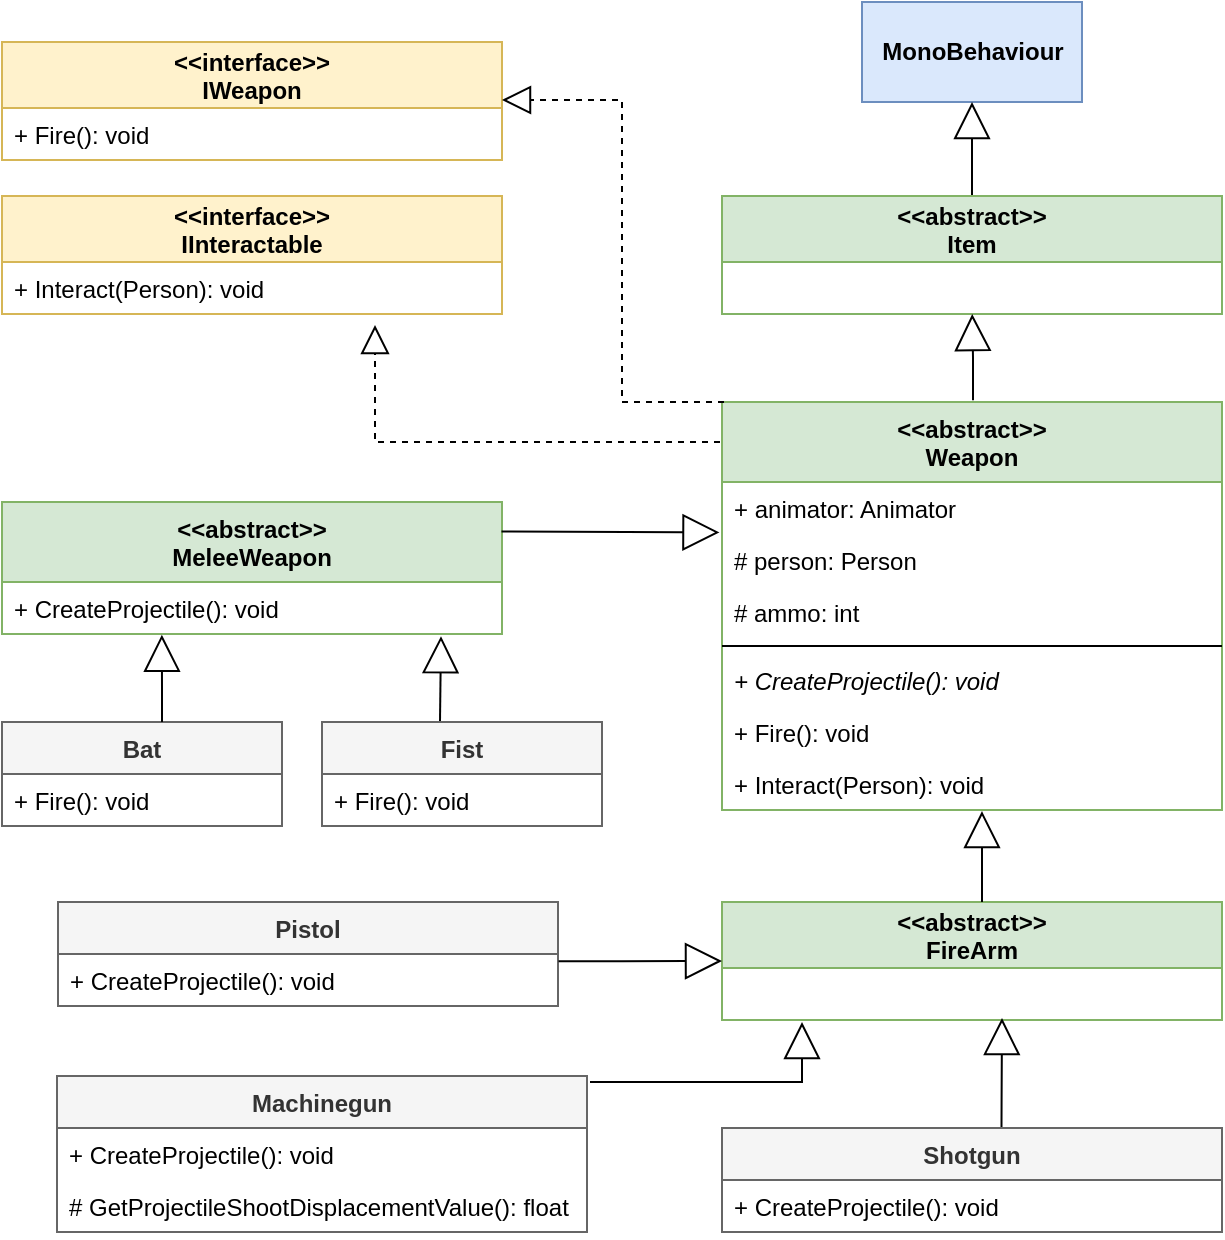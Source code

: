 <mxfile version="12.1.9" type="device" pages="1"><diagram id="Y02gVq3HCXc-xHyGvR39" name="Page-1"><mxGraphModel dx="1145" dy="599" grid="1" gridSize="10" guides="1" tooltips="1" connect="1" arrows="1" fold="1" page="1" pageScale="1" pageWidth="827" pageHeight="1169" math="0" shadow="0"><root><mxCell id="0"/><mxCell id="1" parent="0"/><mxCell id="ZtWe-eew5LWqSuwIS50d-1" value="&lt;&lt;abstract&gt;&gt;&#10;Weapon" style="swimlane;fontStyle=1;align=center;verticalAlign=top;childLayout=stackLayout;horizontal=1;startSize=40;horizontalStack=0;resizeParent=1;resizeParentMax=0;resizeLast=0;collapsible=1;marginBottom=0;fillColor=#d5e8d4;strokeColor=#82b366;" parent="1" vertex="1"><mxGeometry x="400" y="230" width="250" height="204" as="geometry"/></mxCell><mxCell id="ZtWe-eew5LWqSuwIS50d-2" value="+ animator: Animator" style="text;strokeColor=none;fillColor=none;align=left;verticalAlign=top;spacingLeft=4;spacingRight=4;overflow=hidden;rotatable=0;points=[[0,0.5],[1,0.5]];portConstraint=eastwest;" parent="ZtWe-eew5LWqSuwIS50d-1" vertex="1"><mxGeometry y="40" width="250" height="26" as="geometry"/></mxCell><mxCell id="47wO8mccoTgOOTQfUePK-53" value="# person: Person" style="text;strokeColor=none;fillColor=none;align=left;verticalAlign=top;spacingLeft=4;spacingRight=4;overflow=hidden;rotatable=0;points=[[0,0.5],[1,0.5]];portConstraint=eastwest;" vertex="1" parent="ZtWe-eew5LWqSuwIS50d-1"><mxGeometry y="66" width="250" height="26" as="geometry"/></mxCell><mxCell id="G5cu1UcyowY_6Mj8Yl6o-35" value="# ammo: int" style="text;strokeColor=none;fillColor=none;align=left;verticalAlign=top;spacingLeft=4;spacingRight=4;overflow=hidden;rotatable=0;points=[[0,0.5],[1,0.5]];portConstraint=eastwest;" parent="ZtWe-eew5LWqSuwIS50d-1" vertex="1"><mxGeometry y="92" width="250" height="26" as="geometry"/></mxCell><mxCell id="ZtWe-eew5LWqSuwIS50d-3" value="" style="line;strokeWidth=1;fillColor=none;align=left;verticalAlign=middle;spacingTop=-1;spacingLeft=3;spacingRight=3;rotatable=0;labelPosition=right;points=[];portConstraint=eastwest;" parent="ZtWe-eew5LWqSuwIS50d-1" vertex="1"><mxGeometry y="118" width="250" height="8" as="geometry"/></mxCell><mxCell id="G5cu1UcyowY_6Mj8Yl6o-3" value="+ CreateProjectile(): void" style="text;strokeColor=none;fillColor=none;align=left;verticalAlign=top;spacingLeft=4;spacingRight=4;overflow=hidden;rotatable=0;points=[[0,0.5],[1,0.5]];portConstraint=eastwest;fontStyle=2" parent="ZtWe-eew5LWqSuwIS50d-1" vertex="1"><mxGeometry y="126" width="250" height="26" as="geometry"/></mxCell><mxCell id="G5cu1UcyowY_6Mj8Yl6o-4" value="+ Fire(): void" style="text;strokeColor=none;fillColor=none;align=left;verticalAlign=top;spacingLeft=4;spacingRight=4;overflow=hidden;rotatable=0;points=[[0,0.5],[1,0.5]];portConstraint=eastwest;" parent="ZtWe-eew5LWqSuwIS50d-1" vertex="1"><mxGeometry y="152" width="250" height="26" as="geometry"/></mxCell><mxCell id="G5cu1UcyowY_6Mj8Yl6o-5" value="+ Interact(Person): void" style="text;strokeColor=none;fillColor=none;align=left;verticalAlign=top;spacingLeft=4;spacingRight=4;overflow=hidden;rotatable=0;points=[[0,0.5],[1,0.5]];portConstraint=eastwest;fontStyle=0" parent="ZtWe-eew5LWqSuwIS50d-1" vertex="1"><mxGeometry y="178" width="250" height="26" as="geometry"/></mxCell><mxCell id="ZtWe-eew5LWqSuwIS50d-5" value="&lt;div&gt;&lt;b&gt;MonoBehaviour&lt;/b&gt;&lt;/div&gt;" style="html=1;fillColor=#dae8fc;strokeColor=#6c8ebf;" parent="1" vertex="1"><mxGeometry x="470" y="30" width="110" height="50" as="geometry"/></mxCell><mxCell id="ZtWe-eew5LWqSuwIS50d-10" value="&lt;&lt;interface&gt;&gt;&#10;IWeapon" style="swimlane;fontStyle=1;childLayout=stackLayout;horizontal=1;startSize=33;fillColor=#fff2cc;horizontalStack=0;resizeParent=1;resizeParentMax=0;resizeLast=0;collapsible=1;marginBottom=0;strokeColor=#d6b656;" parent="1" vertex="1"><mxGeometry x="40" y="50" width="250" height="59" as="geometry"/></mxCell><mxCell id="47wO8mccoTgOOTQfUePK-2" value="+ Fire(): void" style="text;strokeColor=none;fillColor=none;align=left;verticalAlign=top;spacingLeft=4;spacingRight=4;overflow=hidden;rotatable=0;points=[[0,0.5],[1,0.5]];portConstraint=eastwest;" vertex="1" parent="ZtWe-eew5LWqSuwIS50d-10"><mxGeometry y="33" width="250" height="26" as="geometry"/></mxCell><mxCell id="ZtWe-eew5LWqSuwIS50d-14" value="" style="endArrow=block;dashed=1;endFill=0;endSize=12;html=1;edgeStyle=orthogonalEdgeStyle;rounded=0;" parent="1" target="ZtWe-eew5LWqSuwIS50d-10" edge="1"><mxGeometry width="160" relative="1" as="geometry"><mxPoint x="401" y="230" as="sourcePoint"/><mxPoint x="760" y="310" as="targetPoint"/><Array as="points"><mxPoint x="401" y="230"/><mxPoint x="350" y="230"/><mxPoint x="350" y="79"/></Array></mxGeometry></mxCell><mxCell id="ZtWe-eew5LWqSuwIS50d-15" value="" style="endArrow=block;endSize=16;endFill=0;html=1;edgeStyle=orthogonalEdgeStyle;strokeColor=#000000;rounded=0;exitX=0.5;exitY=0;exitDx=0;exitDy=0;" parent="1" source="47wO8mccoTgOOTQfUePK-49" target="ZtWe-eew5LWqSuwIS50d-5" edge="1"><mxGeometry width="160" relative="1" as="geometry"><mxPoint x="525" y="189" as="sourcePoint"/><mxPoint x="310" y="170" as="targetPoint"/><Array as="points"/></mxGeometry></mxCell><mxCell id="47wO8mccoTgOOTQfUePK-1" value="&lt;span style=&quot;font-family: &amp;#34;helvetica&amp;#34; , &amp;#34;arial&amp;#34; , sans-serif ; font-size: 0px&quot;&gt;%3CmxGraphModel%3E%3Croot%3E%3CmxCell%20id%3D%220%22%2F%3E%3CmxCell%20id%3D%221%22%20parent%3D%220%22%2F%3E%3CmxCell%20id%3D%222%22%20value%3D%22%2B%20Damage(int%2C%20GameObject)%3A%20void%22%20style%3D%22text%3BstrokeColor%3Dnone%3BfillColor%3Dnone%3Balign%3Dleft%3BverticalAlign%3Dtop%3BspacingLeft%3D4%3BspacingRight%3D4%3Boverflow%3Dhidden%3Brotatable%3D0%3Bpoints%3D%5B%5B0%2C0.5%5D%2C%5B1%2C0.5%5D%5D%3BportConstraint%3Deastwest%3B%22%20vertex%3D%221%22%20parent%3D%221%22%3E%3CmxGeometry%20x%3D%22920%22%20y%3D%2280%22%20width%3D%22200%22%20height%3D%2230%22%20as%3D%22geometry%22%2F%3E%3C%2FmxCell%3E%3C%2Froot%3E%3C%2FmxGraphModel%3E&lt;/span&gt;" style="text;html=1;resizable=0;points=[];autosize=1;align=left;verticalAlign=top;spacingTop=-4;" vertex="1" parent="1"><mxGeometry x="183" y="89" width="20" height="20" as="geometry"/></mxCell><mxCell id="47wO8mccoTgOOTQfUePK-32" value="Bat" style="swimlane;fontStyle=1;align=center;verticalAlign=top;childLayout=stackLayout;horizontal=1;startSize=26;horizontalStack=0;resizeParent=1;resizeParentMax=0;resizeLast=0;collapsible=1;marginBottom=0;fillColor=#f5f5f5;strokeColor=#666666;fontColor=#333333;" vertex="1" parent="1"><mxGeometry x="40" y="390" width="140" height="52" as="geometry"/></mxCell><mxCell id="47wO8mccoTgOOTQfUePK-36" value="+ Fire(): void" style="text;strokeColor=none;fillColor=none;align=left;verticalAlign=top;spacingLeft=4;spacingRight=4;overflow=hidden;rotatable=0;points=[[0,0.5],[1,0.5]];portConstraint=eastwest;" vertex="1" parent="47wO8mccoTgOOTQfUePK-32"><mxGeometry y="26" width="140" height="26" as="geometry"/></mxCell><mxCell id="47wO8mccoTgOOTQfUePK-49" value="&lt;&lt;abstract&gt;&gt;&#10;Item" style="swimlane;fontStyle=1;childLayout=stackLayout;horizontal=1;startSize=33;fillColor=#d5e8d4;horizontalStack=0;resizeParent=1;resizeParentMax=0;resizeLast=0;collapsible=1;marginBottom=0;strokeColor=#82b366;" vertex="1" parent="1"><mxGeometry x="400" y="127" width="250" height="59" as="geometry"/></mxCell><mxCell id="47wO8mccoTgOOTQfUePK-51" value="&lt;&lt;interface&gt;&gt;&#10;IInteractable" style="swimlane;fontStyle=1;childLayout=stackLayout;horizontal=1;startSize=33;fillColor=#fff2cc;horizontalStack=0;resizeParent=1;resizeParentMax=0;resizeLast=0;collapsible=1;marginBottom=0;strokeColor=#d6b656;" vertex="1" parent="1"><mxGeometry x="40" y="127" width="250" height="59" as="geometry"/></mxCell><mxCell id="47wO8mccoTgOOTQfUePK-56" value="+ Interact(Person): void" style="text;strokeColor=none;fillColor=none;align=left;verticalAlign=top;spacingLeft=4;spacingRight=4;overflow=hidden;rotatable=0;points=[[0,0.5],[1,0.5]];portConstraint=eastwest;" vertex="1" parent="47wO8mccoTgOOTQfUePK-51"><mxGeometry y="33" width="250" height="26" as="geometry"/></mxCell><mxCell id="47wO8mccoTgOOTQfUePK-54" value="" style="endArrow=block;endSize=16;endFill=0;html=1;edgeStyle=orthogonalEdgeStyle;strokeColor=#000000;rounded=0;exitX=0.502;exitY=-0.004;exitDx=0;exitDy=0;exitPerimeter=0;" edge="1" parent="1" source="ZtWe-eew5LWqSuwIS50d-1"><mxGeometry width="160" relative="1" as="geometry"><mxPoint x="525.103" y="243.793" as="sourcePoint"/><mxPoint x="525.103" y="186" as="targetPoint"/><Array as="points"><mxPoint x="525" y="208"/></Array></mxGeometry></mxCell><mxCell id="47wO8mccoTgOOTQfUePK-58" value="" style="endArrow=block;dashed=1;endFill=0;endSize=12;html=1;edgeStyle=orthogonalEdgeStyle;rounded=0;entryX=0.746;entryY=1.212;entryDx=0;entryDy=0;entryPerimeter=0;" edge="1" parent="1" target="47wO8mccoTgOOTQfUePK-56"><mxGeometry width="160" relative="1" as="geometry"><mxPoint x="399" y="250" as="sourcePoint"/><mxPoint x="310" y="320" as="targetPoint"/><Array as="points"><mxPoint x="399" y="250"/><mxPoint x="226" y="250"/></Array></mxGeometry></mxCell><mxCell id="47wO8mccoTgOOTQfUePK-59" value="&lt;&lt;abstract&gt;&gt;&#10;MeleeWeapon" style="swimlane;fontStyle=1;align=center;verticalAlign=top;childLayout=stackLayout;horizontal=1;startSize=40;horizontalStack=0;resizeParent=1;resizeParentMax=0;resizeLast=0;collapsible=1;marginBottom=0;fillColor=#d5e8d4;strokeColor=#82b366;" vertex="1" parent="1"><mxGeometry x="40" y="280" width="250" height="66" as="geometry"/></mxCell><mxCell id="47wO8mccoTgOOTQfUePK-66" value="+ CreateProjectile(): void" style="text;strokeColor=none;fillColor=none;align=left;verticalAlign=top;spacingLeft=4;spacingRight=4;overflow=hidden;rotatable=0;points=[[0,0.5],[1,0.5]];portConstraint=eastwest;" vertex="1" parent="47wO8mccoTgOOTQfUePK-59"><mxGeometry y="40" width="250" height="26" as="geometry"/></mxCell><mxCell id="47wO8mccoTgOOTQfUePK-69" value="&lt;&lt;abstract&gt;&gt;&#10;FireArm" style="swimlane;fontStyle=1;childLayout=stackLayout;horizontal=1;startSize=33;fillColor=#d5e8d4;horizontalStack=0;resizeParent=1;resizeParentMax=0;resizeLast=0;collapsible=1;marginBottom=0;strokeColor=#82b366;" vertex="1" parent="1"><mxGeometry x="400" y="480" width="250" height="59" as="geometry"/></mxCell><mxCell id="47wO8mccoTgOOTQfUePK-86" value="" style="endArrow=block;endSize=16;endFill=0;html=1;edgeStyle=orthogonalEdgeStyle;strokeColor=#000000;rounded=0;exitX=0.559;exitY=-0.003;exitDx=0;exitDy=0;exitPerimeter=0;" edge="1" parent="47wO8mccoTgOOTQfUePK-69" source="47wO8mccoTgOOTQfUePK-78"><mxGeometry width="160" relative="1" as="geometry"><mxPoint x="150" y="133.667" as="sourcePoint"/><mxPoint x="140" y="58" as="targetPoint"/><Array as="points"><mxPoint x="140" y="98"/><mxPoint x="140" y="98"/></Array></mxGeometry></mxCell><mxCell id="47wO8mccoTgOOTQfUePK-70" value="" style="endArrow=block;endSize=16;endFill=0;html=1;edgeStyle=orthogonalEdgeStyle;strokeColor=#000000;rounded=0;entryX=-0.005;entryY=0.97;entryDx=0;entryDy=0;entryPerimeter=0;exitX=0.999;exitY=0.224;exitDx=0;exitDy=0;exitPerimeter=0;" edge="1" parent="1" source="47wO8mccoTgOOTQfUePK-59" target="ZtWe-eew5LWqSuwIS50d-2"><mxGeometry width="160" relative="1" as="geometry"><mxPoint x="294" y="295" as="sourcePoint"/><mxPoint x="349.786" y="331.643" as="targetPoint"/><Array as="points"><mxPoint x="294" y="295"/></Array></mxGeometry></mxCell><mxCell id="47wO8mccoTgOOTQfUePK-71" value="" style="endArrow=block;endSize=16;endFill=0;html=1;edgeStyle=orthogonalEdgeStyle;strokeColor=#000000;rounded=0;entryX=0.52;entryY=1.021;entryDx=0;entryDy=0;entryPerimeter=0;" edge="1" parent="1" target="G5cu1UcyowY_6Mj8Yl6o-5"><mxGeometry width="160" relative="1" as="geometry"><mxPoint x="530" y="480" as="sourcePoint"/><mxPoint x="530" y="440" as="targetPoint"/><Array as="points"><mxPoint x="530" y="480"/><mxPoint x="530" y="480"/></Array></mxGeometry></mxCell><mxCell id="47wO8mccoTgOOTQfUePK-72" value="Pistol" style="swimlane;fontStyle=1;align=center;verticalAlign=top;childLayout=stackLayout;horizontal=1;startSize=26;horizontalStack=0;resizeParent=1;resizeParentMax=0;resizeLast=0;collapsible=1;marginBottom=0;fillColor=#f5f5f5;strokeColor=#666666;fontColor=#333333;" vertex="1" parent="1"><mxGeometry x="68" y="480" width="250" height="52" as="geometry"/></mxCell><mxCell id="47wO8mccoTgOOTQfUePK-73" value="+ CreateProjectile(): void" style="text;strokeColor=none;fillColor=none;align=left;verticalAlign=top;spacingLeft=4;spacingRight=4;overflow=hidden;rotatable=0;points=[[0,0.5],[1,0.5]];portConstraint=eastwest;" vertex="1" parent="47wO8mccoTgOOTQfUePK-72"><mxGeometry y="26" width="250" height="26" as="geometry"/></mxCell><mxCell id="47wO8mccoTgOOTQfUePK-74" value="" style="endArrow=block;endSize=16;endFill=0;html=1;edgeStyle=orthogonalEdgeStyle;strokeColor=#000000;rounded=0;entryX=0.52;entryY=1.021;entryDx=0;entryDy=0;entryPerimeter=0;" edge="1" parent="1"><mxGeometry width="160" relative="1" as="geometry"><mxPoint x="120" y="390" as="sourcePoint"/><mxPoint x="119.931" y="346.345" as="targetPoint"/><Array as="points"><mxPoint x="120" y="372"/><mxPoint x="120" y="372"/></Array></mxGeometry></mxCell><mxCell id="47wO8mccoTgOOTQfUePK-75" value="" style="endArrow=block;endSize=16;endFill=0;html=1;edgeStyle=orthogonalEdgeStyle;strokeColor=#000000;rounded=0;entryX=0.878;entryY=1.041;entryDx=0;entryDy=0;entryPerimeter=0;" edge="1" parent="1" target="47wO8mccoTgOOTQfUePK-66"><mxGeometry width="160" relative="1" as="geometry"><mxPoint x="259" y="390" as="sourcePoint"/><mxPoint x="240" y="360" as="targetPoint"/><Array as="points"><mxPoint x="259" y="390"/><mxPoint x="259" y="368"/></Array></mxGeometry></mxCell><mxCell id="47wO8mccoTgOOTQfUePK-76" value="Fist" style="swimlane;fontStyle=1;align=center;verticalAlign=top;childLayout=stackLayout;horizontal=1;startSize=26;horizontalStack=0;resizeParent=1;resizeParentMax=0;resizeLast=0;collapsible=1;marginBottom=0;fillColor=#f5f5f5;strokeColor=#666666;fontColor=#333333;" vertex="1" parent="1"><mxGeometry x="200" y="390" width="140" height="52" as="geometry"/></mxCell><mxCell id="47wO8mccoTgOOTQfUePK-77" value="+ Fire(): void" style="text;strokeColor=none;fillColor=none;align=left;verticalAlign=top;spacingLeft=4;spacingRight=4;overflow=hidden;rotatable=0;points=[[0,0.5],[1,0.5]];portConstraint=eastwest;" vertex="1" parent="47wO8mccoTgOOTQfUePK-76"><mxGeometry y="26" width="140" height="26" as="geometry"/></mxCell><mxCell id="47wO8mccoTgOOTQfUePK-78" value="Shotgun" style="swimlane;fontStyle=1;align=center;verticalAlign=top;childLayout=stackLayout;horizontal=1;startSize=26;horizontalStack=0;resizeParent=1;resizeParentMax=0;resizeLast=0;collapsible=1;marginBottom=0;fillColor=#f5f5f5;strokeColor=#666666;fontColor=#333333;" vertex="1" parent="1"><mxGeometry x="400" y="593" width="250" height="52" as="geometry"/></mxCell><mxCell id="47wO8mccoTgOOTQfUePK-79" value="+ CreateProjectile(): void" style="text;strokeColor=none;fillColor=none;align=left;verticalAlign=top;spacingLeft=4;spacingRight=4;overflow=hidden;rotatable=0;points=[[0,0.5],[1,0.5]];portConstraint=eastwest;" vertex="1" parent="47wO8mccoTgOOTQfUePK-78"><mxGeometry y="26" width="250" height="26" as="geometry"/></mxCell><mxCell id="47wO8mccoTgOOTQfUePK-80" value="Machinegun" style="swimlane;fontStyle=1;align=center;verticalAlign=top;childLayout=stackLayout;horizontal=1;startSize=26;horizontalStack=0;resizeParent=1;resizeParentMax=0;resizeLast=0;collapsible=1;marginBottom=0;fillColor=#f5f5f5;strokeColor=#666666;fontColor=#333333;" vertex="1" parent="1"><mxGeometry x="67.5" y="567" width="265" height="78" as="geometry"/></mxCell><mxCell id="47wO8mccoTgOOTQfUePK-81" value="+ CreateProjectile(): void" style="text;strokeColor=none;fillColor=none;align=left;verticalAlign=top;spacingLeft=4;spacingRight=4;overflow=hidden;rotatable=0;points=[[0,0.5],[1,0.5]];portConstraint=eastwest;" vertex="1" parent="47wO8mccoTgOOTQfUePK-80"><mxGeometry y="26" width="265" height="26" as="geometry"/></mxCell><mxCell id="47wO8mccoTgOOTQfUePK-84" value="# GetProjectileShootDisplacementValue(): float" style="text;strokeColor=none;fillColor=none;align=left;verticalAlign=top;spacingLeft=4;spacingRight=4;overflow=hidden;rotatable=0;points=[[0,0.5],[1,0.5]];portConstraint=eastwest;" vertex="1" parent="47wO8mccoTgOOTQfUePK-80"><mxGeometry y="52" width="265" height="26" as="geometry"/></mxCell><mxCell id="47wO8mccoTgOOTQfUePK-87" value="" style="endArrow=block;endSize=16;endFill=0;html=1;edgeStyle=orthogonalEdgeStyle;strokeColor=#000000;rounded=0;exitX=1.001;exitY=0.139;exitDx=0;exitDy=0;exitPerimeter=0;" edge="1" parent="1" source="47wO8mccoTgOOTQfUePK-73"><mxGeometry width="160" relative="1" as="geometry"><mxPoint x="350" y="550" as="sourcePoint"/><mxPoint x="400" y="509.5" as="targetPoint"/><Array as="points"><mxPoint x="350" y="509"/></Array></mxGeometry></mxCell><mxCell id="47wO8mccoTgOOTQfUePK-88" value="" style="endArrow=block;endSize=16;endFill=0;html=1;edgeStyle=orthogonalEdgeStyle;strokeColor=#000000;rounded=0;" edge="1" parent="1"><mxGeometry width="160" relative="1" as="geometry"><mxPoint x="334" y="570" as="sourcePoint"/><mxPoint x="440" y="540" as="targetPoint"/><Array as="points"><mxPoint x="334" y="570"/><mxPoint x="440" y="570"/></Array></mxGeometry></mxCell></root></mxGraphModel></diagram></mxfile>